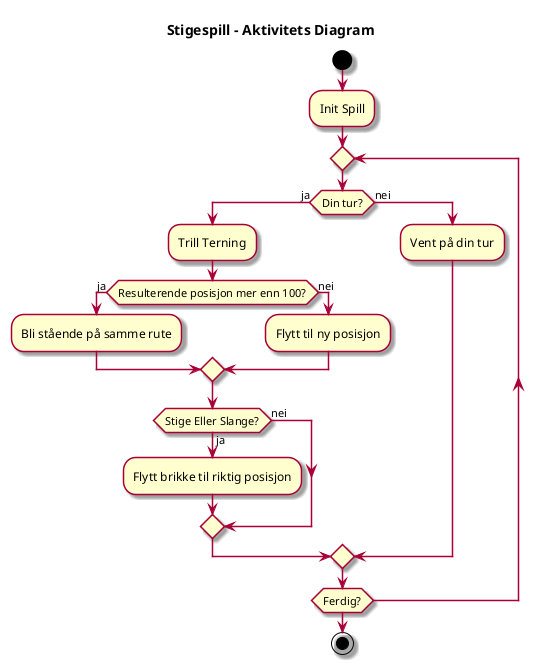 @startuml Aktivitetsdiagram

skin rose

title Stigespill - Aktivitets Diagram 


start
:Init Spill;
repeat
if (Din tur?) then (ja)
	:Trill Terning;
	if (Resulterende posisjon mer enn 100?) then (ja)
		:Bli stående på samme rute;
	else (nei)
		:Flytt til ny posisjon;
	endif
	if (Stige Eller Slange?) then (ja)
		:Flytt brikke til riktig posisjon;
	else (nei)
	endif
else (nei)
	:Vent på din tur;
endif

repeat while (Ferdig?)

stop

@enduml